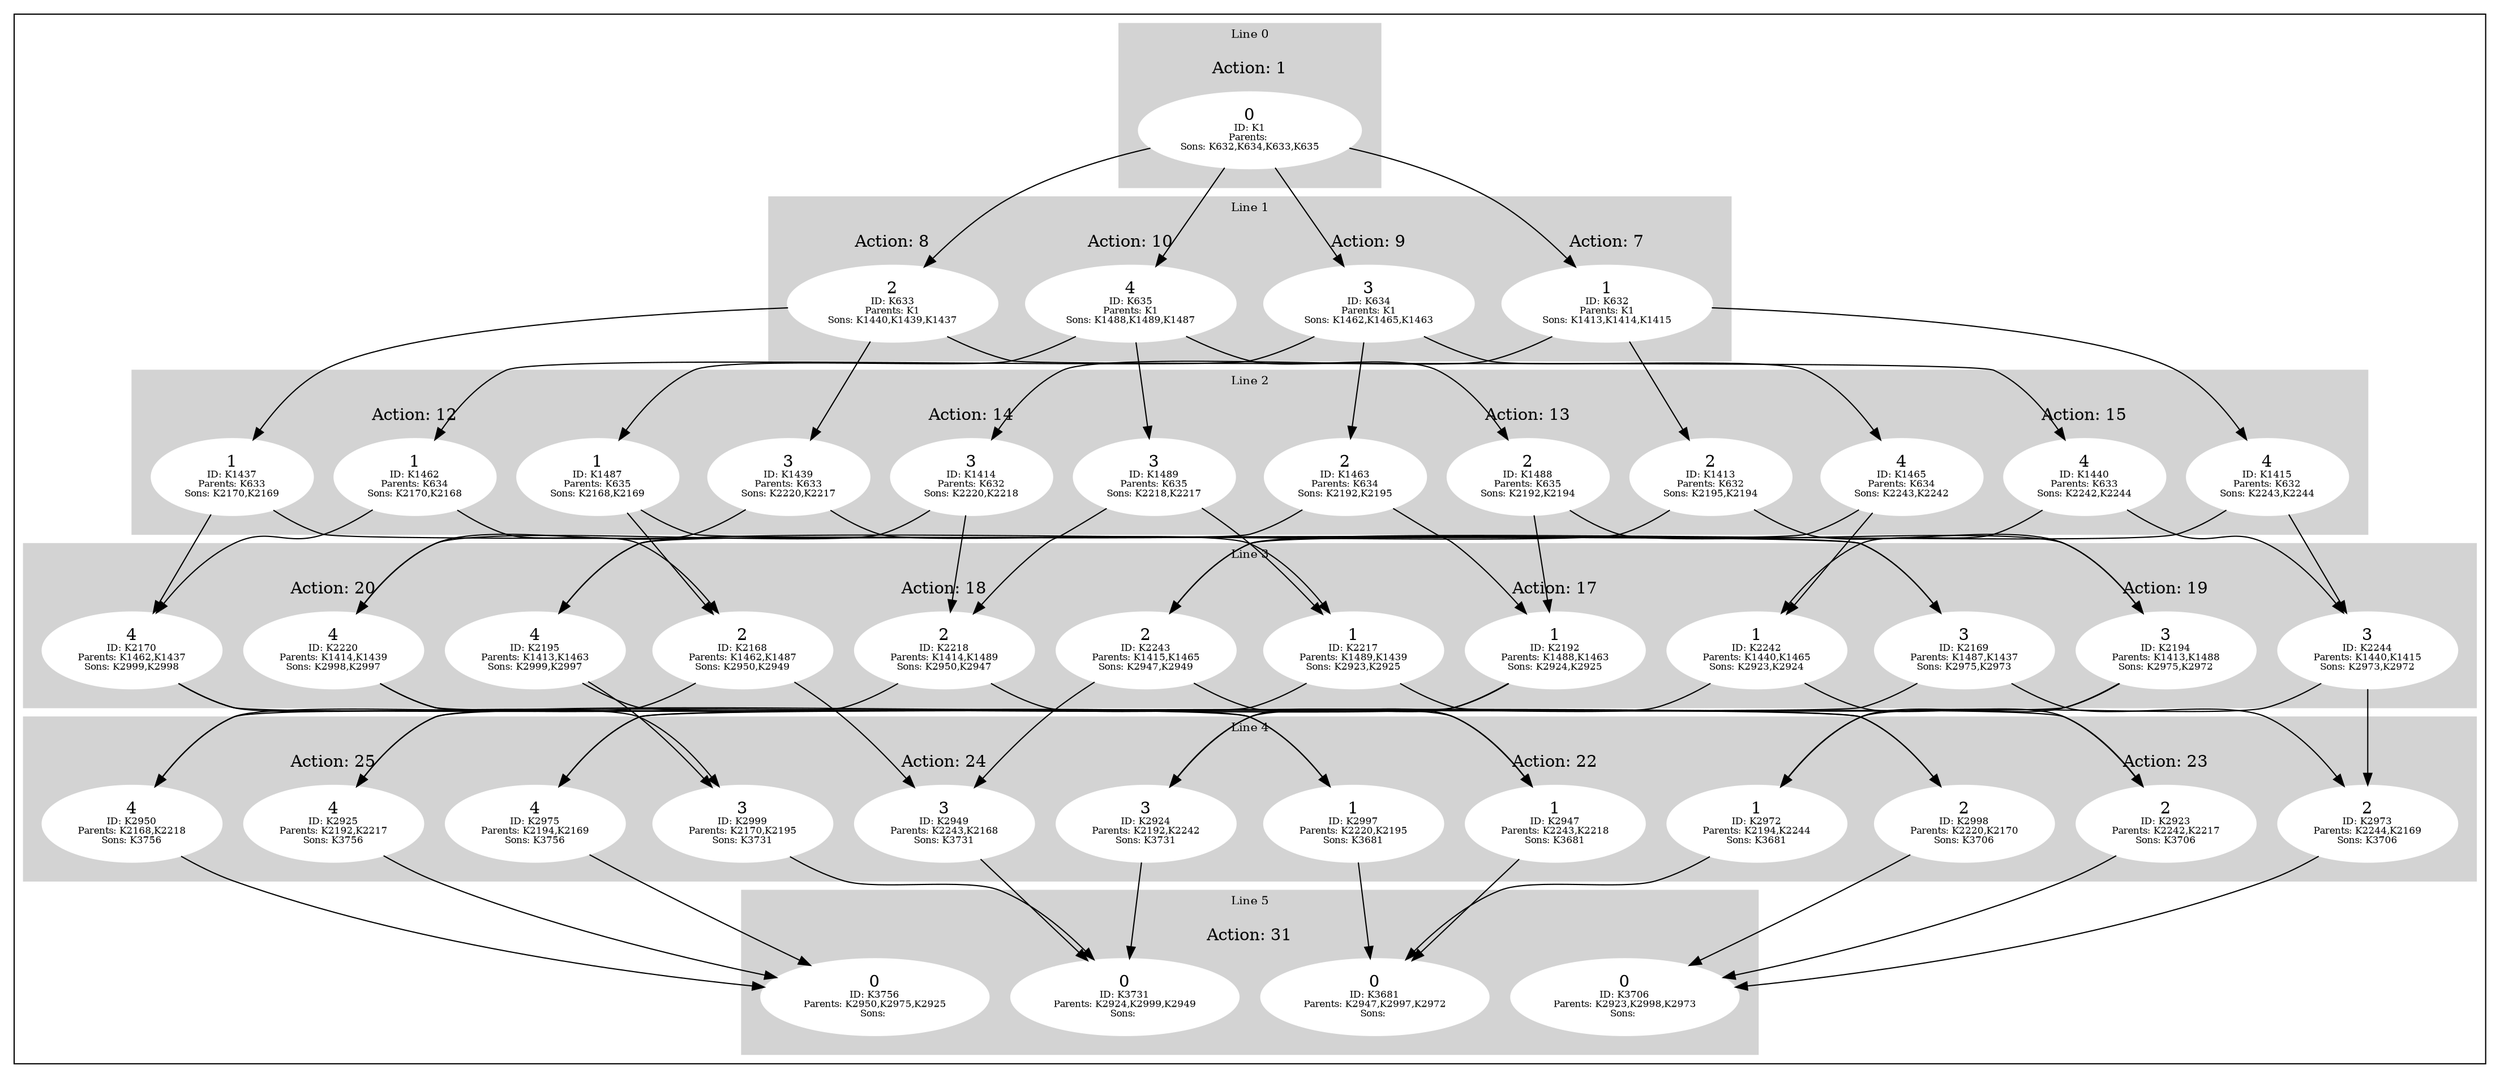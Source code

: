 digraph G {
subgraph cluster_info {
        subgraph cluster_0 {
        style=filled;
        color=lightgrey;
        node [style=filled,color=white];
        subgraph cluster_act_1 {
label = "Action: 1"step_K1 [label=<0<BR /><FONT POINT-SIZE="8">ID: K1</FONT><BR /><FONT POINT-SIZE="8">Parents: </FONT><BR /><FONT POINT-SIZE="8">Sons: K632,K634,K633,K635</FONT>>]
}

        fontsize="10"
        label = "Line 0";
        }

        subgraph cluster_4 {
        style=filled;
        color=lightgrey;
        node [style=filled,color=white];
        subgraph cluster_act_23 {
label = "Action: 23"step_K2923 [label=<2<BR /><FONT POINT-SIZE="8">ID: K2923</FONT><BR /><FONT POINT-SIZE="8">Parents: K2242,K2217</FONT><BR /><FONT POINT-SIZE="8">Sons: K3706</FONT>>]
step_K2998 [label=<2<BR /><FONT POINT-SIZE="8">ID: K2998</FONT><BR /><FONT POINT-SIZE="8">Parents: K2220,K2170</FONT><BR /><FONT POINT-SIZE="8">Sons: K3706</FONT>>]
step_K2973 [label=<2<BR /><FONT POINT-SIZE="8">ID: K2973</FONT><BR /><FONT POINT-SIZE="8">Parents: K2244,K2169</FONT><BR /><FONT POINT-SIZE="8">Sons: K3706</FONT>>]
}
subgraph cluster_act_22 {
label = "Action: 22"step_K2947 [label=<1<BR /><FONT POINT-SIZE="8">ID: K2947</FONT><BR /><FONT POINT-SIZE="8">Parents: K2243,K2218</FONT><BR /><FONT POINT-SIZE="8">Sons: K3681</FONT>>]
step_K2997 [label=<1<BR /><FONT POINT-SIZE="8">ID: K2997</FONT><BR /><FONT POINT-SIZE="8">Parents: K2220,K2195</FONT><BR /><FONT POINT-SIZE="8">Sons: K3681</FONT>>]
step_K2972 [label=<1<BR /><FONT POINT-SIZE="8">ID: K2972</FONT><BR /><FONT POINT-SIZE="8">Parents: K2194,K2244</FONT><BR /><FONT POINT-SIZE="8">Sons: K3681</FONT>>]
}
subgraph cluster_act_22 {
label = "Action: 22"step_K2947 [label=<1<BR /><FONT POINT-SIZE="8">ID: K2947</FONT><BR /><FONT POINT-SIZE="8">Parents: K2243,K2218</FONT><BR /><FONT POINT-SIZE="8">Sons: K3681</FONT>>]
step_K2997 [label=<1<BR /><FONT POINT-SIZE="8">ID: K2997</FONT><BR /><FONT POINT-SIZE="8">Parents: K2220,K2195</FONT><BR /><FONT POINT-SIZE="8">Sons: K3681</FONT>>]
step_K2972 [label=<1<BR /><FONT POINT-SIZE="8">ID: K2972</FONT><BR /><FONT POINT-SIZE="8">Parents: K2194,K2244</FONT><BR /><FONT POINT-SIZE="8">Sons: K3681</FONT>>]
}
subgraph cluster_act_23 {
label = "Action: 23"step_K2923 [label=<2<BR /><FONT POINT-SIZE="8">ID: K2923</FONT><BR /><FONT POINT-SIZE="8">Parents: K2242,K2217</FONT><BR /><FONT POINT-SIZE="8">Sons: K3706</FONT>>]
step_K2998 [label=<2<BR /><FONT POINT-SIZE="8">ID: K2998</FONT><BR /><FONT POINT-SIZE="8">Parents: K2220,K2170</FONT><BR /><FONT POINT-SIZE="8">Sons: K3706</FONT>>]
step_K2973 [label=<2<BR /><FONT POINT-SIZE="8">ID: K2973</FONT><BR /><FONT POINT-SIZE="8">Parents: K2244,K2169</FONT><BR /><FONT POINT-SIZE="8">Sons: K3706</FONT>>]
}
subgraph cluster_act_24 {
label = "Action: 24"step_K2924 [label=<3<BR /><FONT POINT-SIZE="8">ID: K2924</FONT><BR /><FONT POINT-SIZE="8">Parents: K2192,K2242</FONT><BR /><FONT POINT-SIZE="8">Sons: K3731</FONT>>]
step_K2999 [label=<3<BR /><FONT POINT-SIZE="8">ID: K2999</FONT><BR /><FONT POINT-SIZE="8">Parents: K2170,K2195</FONT><BR /><FONT POINT-SIZE="8">Sons: K3731</FONT>>]
step_K2949 [label=<3<BR /><FONT POINT-SIZE="8">ID: K2949</FONT><BR /><FONT POINT-SIZE="8">Parents: K2243,K2168</FONT><BR /><FONT POINT-SIZE="8">Sons: K3731</FONT>>]
}
subgraph cluster_act_24 {
label = "Action: 24"step_K2924 [label=<3<BR /><FONT POINT-SIZE="8">ID: K2924</FONT><BR /><FONT POINT-SIZE="8">Parents: K2192,K2242</FONT><BR /><FONT POINT-SIZE="8">Sons: K3731</FONT>>]
step_K2999 [label=<3<BR /><FONT POINT-SIZE="8">ID: K2999</FONT><BR /><FONT POINT-SIZE="8">Parents: K2170,K2195</FONT><BR /><FONT POINT-SIZE="8">Sons: K3731</FONT>>]
step_K2949 [label=<3<BR /><FONT POINT-SIZE="8">ID: K2949</FONT><BR /><FONT POINT-SIZE="8">Parents: K2243,K2168</FONT><BR /><FONT POINT-SIZE="8">Sons: K3731</FONT>>]
}
subgraph cluster_act_25 {
label = "Action: 25"step_K2950 [label=<4<BR /><FONT POINT-SIZE="8">ID: K2950</FONT><BR /><FONT POINT-SIZE="8">Parents: K2168,K2218</FONT><BR /><FONT POINT-SIZE="8">Sons: K3756</FONT>>]
step_K2975 [label=<4<BR /><FONT POINT-SIZE="8">ID: K2975</FONT><BR /><FONT POINT-SIZE="8">Parents: K2194,K2169</FONT><BR /><FONT POINT-SIZE="8">Sons: K3756</FONT>>]
step_K2925 [label=<4<BR /><FONT POINT-SIZE="8">ID: K2925</FONT><BR /><FONT POINT-SIZE="8">Parents: K2192,K2217</FONT><BR /><FONT POINT-SIZE="8">Sons: K3756</FONT>>]
}
subgraph cluster_act_25 {
label = "Action: 25"step_K2950 [label=<4<BR /><FONT POINT-SIZE="8">ID: K2950</FONT><BR /><FONT POINT-SIZE="8">Parents: K2168,K2218</FONT><BR /><FONT POINT-SIZE="8">Sons: K3756</FONT>>]
step_K2975 [label=<4<BR /><FONT POINT-SIZE="8">ID: K2975</FONT><BR /><FONT POINT-SIZE="8">Parents: K2194,K2169</FONT><BR /><FONT POINT-SIZE="8">Sons: K3756</FONT>>]
step_K2925 [label=<4<BR /><FONT POINT-SIZE="8">ID: K2925</FONT><BR /><FONT POINT-SIZE="8">Parents: K2192,K2217</FONT><BR /><FONT POINT-SIZE="8">Sons: K3756</FONT>>]
}
subgraph cluster_act_25 {
label = "Action: 25"step_K2950 [label=<4<BR /><FONT POINT-SIZE="8">ID: K2950</FONT><BR /><FONT POINT-SIZE="8">Parents: K2168,K2218</FONT><BR /><FONT POINT-SIZE="8">Sons: K3756</FONT>>]
step_K2975 [label=<4<BR /><FONT POINT-SIZE="8">ID: K2975</FONT><BR /><FONT POINT-SIZE="8">Parents: K2194,K2169</FONT><BR /><FONT POINT-SIZE="8">Sons: K3756</FONT>>]
step_K2925 [label=<4<BR /><FONT POINT-SIZE="8">ID: K2925</FONT><BR /><FONT POINT-SIZE="8">Parents: K2192,K2217</FONT><BR /><FONT POINT-SIZE="8">Sons: K3756</FONT>>]
}
subgraph cluster_act_24 {
label = "Action: 24"step_K2924 [label=<3<BR /><FONT POINT-SIZE="8">ID: K2924</FONT><BR /><FONT POINT-SIZE="8">Parents: K2192,K2242</FONT><BR /><FONT POINT-SIZE="8">Sons: K3731</FONT>>]
step_K2999 [label=<3<BR /><FONT POINT-SIZE="8">ID: K2999</FONT><BR /><FONT POINT-SIZE="8">Parents: K2170,K2195</FONT><BR /><FONT POINT-SIZE="8">Sons: K3731</FONT>>]
step_K2949 [label=<3<BR /><FONT POINT-SIZE="8">ID: K2949</FONT><BR /><FONT POINT-SIZE="8">Parents: K2243,K2168</FONT><BR /><FONT POINT-SIZE="8">Sons: K3731</FONT>>]
}
subgraph cluster_act_23 {
label = "Action: 23"step_K2923 [label=<2<BR /><FONT POINT-SIZE="8">ID: K2923</FONT><BR /><FONT POINT-SIZE="8">Parents: K2242,K2217</FONT><BR /><FONT POINT-SIZE="8">Sons: K3706</FONT>>]
step_K2998 [label=<2<BR /><FONT POINT-SIZE="8">ID: K2998</FONT><BR /><FONT POINT-SIZE="8">Parents: K2220,K2170</FONT><BR /><FONT POINT-SIZE="8">Sons: K3706</FONT>>]
step_K2973 [label=<2<BR /><FONT POINT-SIZE="8">ID: K2973</FONT><BR /><FONT POINT-SIZE="8">Parents: K2244,K2169</FONT><BR /><FONT POINT-SIZE="8">Sons: K3706</FONT>>]
}
subgraph cluster_act_22 {
label = "Action: 22"step_K2947 [label=<1<BR /><FONT POINT-SIZE="8">ID: K2947</FONT><BR /><FONT POINT-SIZE="8">Parents: K2243,K2218</FONT><BR /><FONT POINT-SIZE="8">Sons: K3681</FONT>>]
step_K2997 [label=<1<BR /><FONT POINT-SIZE="8">ID: K2997</FONT><BR /><FONT POINT-SIZE="8">Parents: K2220,K2195</FONT><BR /><FONT POINT-SIZE="8">Sons: K3681</FONT>>]
step_K2972 [label=<1<BR /><FONT POINT-SIZE="8">ID: K2972</FONT><BR /><FONT POINT-SIZE="8">Parents: K2194,K2244</FONT><BR /><FONT POINT-SIZE="8">Sons: K3681</FONT>>]
}

        fontsize="10"
        label = "Line 4";
        }

        subgraph cluster_2 {
        style=filled;
        color=lightgrey;
        node [style=filled,color=white];
        subgraph cluster_act_15 {
label = "Action: 15"step_K1440 [label=<4<BR /><FONT POINT-SIZE="8">ID: K1440</FONT><BR /><FONT POINT-SIZE="8">Parents: K633</FONT><BR /><FONT POINT-SIZE="8">Sons: K2242,K2244</FONT>>]
step_K1415 [label=<4<BR /><FONT POINT-SIZE="8">ID: K1415</FONT><BR /><FONT POINT-SIZE="8">Parents: K632</FONT><BR /><FONT POINT-SIZE="8">Sons: K2243,K2244</FONT>>]
step_K1465 [label=<4<BR /><FONT POINT-SIZE="8">ID: K1465</FONT><BR /><FONT POINT-SIZE="8">Parents: K634</FONT><BR /><FONT POINT-SIZE="8">Sons: K2243,K2242</FONT>>]
}
subgraph cluster_act_13 {
label = "Action: 13"step_K1413 [label=<2<BR /><FONT POINT-SIZE="8">ID: K1413</FONT><BR /><FONT POINT-SIZE="8">Parents: K632</FONT><BR /><FONT POINT-SIZE="8">Sons: K2195,K2194</FONT>>]
step_K1488 [label=<2<BR /><FONT POINT-SIZE="8">ID: K1488</FONT><BR /><FONT POINT-SIZE="8">Parents: K635</FONT><BR /><FONT POINT-SIZE="8">Sons: K2192,K2194</FONT>>]
step_K1463 [label=<2<BR /><FONT POINT-SIZE="8">ID: K1463</FONT><BR /><FONT POINT-SIZE="8">Parents: K634</FONT><BR /><FONT POINT-SIZE="8">Sons: K2192,K2195</FONT>>]
}
subgraph cluster_act_14 {
label = "Action: 14"step_K1414 [label=<3<BR /><FONT POINT-SIZE="8">ID: K1414</FONT><BR /><FONT POINT-SIZE="8">Parents: K632</FONT><BR /><FONT POINT-SIZE="8">Sons: K2220,K2218</FONT>>]
step_K1489 [label=<3<BR /><FONT POINT-SIZE="8">ID: K1489</FONT><BR /><FONT POINT-SIZE="8">Parents: K635</FONT><BR /><FONT POINT-SIZE="8">Sons: K2218,K2217</FONT>>]
step_K1439 [label=<3<BR /><FONT POINT-SIZE="8">ID: K1439</FONT><BR /><FONT POINT-SIZE="8">Parents: K633</FONT><BR /><FONT POINT-SIZE="8">Sons: K2220,K2217</FONT>>]
}
subgraph cluster_act_12 {
label = "Action: 12"step_K1462 [label=<1<BR /><FONT POINT-SIZE="8">ID: K1462</FONT><BR /><FONT POINT-SIZE="8">Parents: K634</FONT><BR /><FONT POINT-SIZE="8">Sons: K2170,K2168</FONT>>]
step_K1487 [label=<1<BR /><FONT POINT-SIZE="8">ID: K1487</FONT><BR /><FONT POINT-SIZE="8">Parents: K635</FONT><BR /><FONT POINT-SIZE="8">Sons: K2168,K2169</FONT>>]
step_K1437 [label=<1<BR /><FONT POINT-SIZE="8">ID: K1437</FONT><BR /><FONT POINT-SIZE="8">Parents: K633</FONT><BR /><FONT POINT-SIZE="8">Sons: K2170,K2169</FONT>>]
}
subgraph cluster_act_12 {
label = "Action: 12"step_K1462 [label=<1<BR /><FONT POINT-SIZE="8">ID: K1462</FONT><BR /><FONT POINT-SIZE="8">Parents: K634</FONT><BR /><FONT POINT-SIZE="8">Sons: K2170,K2168</FONT>>]
step_K1487 [label=<1<BR /><FONT POINT-SIZE="8">ID: K1487</FONT><BR /><FONT POINT-SIZE="8">Parents: K635</FONT><BR /><FONT POINT-SIZE="8">Sons: K2168,K2169</FONT>>]
step_K1437 [label=<1<BR /><FONT POINT-SIZE="8">ID: K1437</FONT><BR /><FONT POINT-SIZE="8">Parents: K633</FONT><BR /><FONT POINT-SIZE="8">Sons: K2170,K2169</FONT>>]
}
subgraph cluster_act_12 {
label = "Action: 12"step_K1462 [label=<1<BR /><FONT POINT-SIZE="8">ID: K1462</FONT><BR /><FONT POINT-SIZE="8">Parents: K634</FONT><BR /><FONT POINT-SIZE="8">Sons: K2170,K2168</FONT>>]
step_K1487 [label=<1<BR /><FONT POINT-SIZE="8">ID: K1487</FONT><BR /><FONT POINT-SIZE="8">Parents: K635</FONT><BR /><FONT POINT-SIZE="8">Sons: K2168,K2169</FONT>>]
step_K1437 [label=<1<BR /><FONT POINT-SIZE="8">ID: K1437</FONT><BR /><FONT POINT-SIZE="8">Parents: K633</FONT><BR /><FONT POINT-SIZE="8">Sons: K2170,K2169</FONT>>]
}
subgraph cluster_act_13 {
label = "Action: 13"step_K1413 [label=<2<BR /><FONT POINT-SIZE="8">ID: K1413</FONT><BR /><FONT POINT-SIZE="8">Parents: K632</FONT><BR /><FONT POINT-SIZE="8">Sons: K2195,K2194</FONT>>]
step_K1488 [label=<2<BR /><FONT POINT-SIZE="8">ID: K1488</FONT><BR /><FONT POINT-SIZE="8">Parents: K635</FONT><BR /><FONT POINT-SIZE="8">Sons: K2192,K2194</FONT>>]
step_K1463 [label=<2<BR /><FONT POINT-SIZE="8">ID: K1463</FONT><BR /><FONT POINT-SIZE="8">Parents: K634</FONT><BR /><FONT POINT-SIZE="8">Sons: K2192,K2195</FONT>>]
}
subgraph cluster_act_15 {
label = "Action: 15"step_K1440 [label=<4<BR /><FONT POINT-SIZE="8">ID: K1440</FONT><BR /><FONT POINT-SIZE="8">Parents: K633</FONT><BR /><FONT POINT-SIZE="8">Sons: K2242,K2244</FONT>>]
step_K1415 [label=<4<BR /><FONT POINT-SIZE="8">ID: K1415</FONT><BR /><FONT POINT-SIZE="8">Parents: K632</FONT><BR /><FONT POINT-SIZE="8">Sons: K2243,K2244</FONT>>]
step_K1465 [label=<4<BR /><FONT POINT-SIZE="8">ID: K1465</FONT><BR /><FONT POINT-SIZE="8">Parents: K634</FONT><BR /><FONT POINT-SIZE="8">Sons: K2243,K2242</FONT>>]
}
subgraph cluster_act_14 {
label = "Action: 14"step_K1414 [label=<3<BR /><FONT POINT-SIZE="8">ID: K1414</FONT><BR /><FONT POINT-SIZE="8">Parents: K632</FONT><BR /><FONT POINT-SIZE="8">Sons: K2220,K2218</FONT>>]
step_K1489 [label=<3<BR /><FONT POINT-SIZE="8">ID: K1489</FONT><BR /><FONT POINT-SIZE="8">Parents: K635</FONT><BR /><FONT POINT-SIZE="8">Sons: K2218,K2217</FONT>>]
step_K1439 [label=<3<BR /><FONT POINT-SIZE="8">ID: K1439</FONT><BR /><FONT POINT-SIZE="8">Parents: K633</FONT><BR /><FONT POINT-SIZE="8">Sons: K2220,K2217</FONT>>]
}
subgraph cluster_act_15 {
label = "Action: 15"step_K1440 [label=<4<BR /><FONT POINT-SIZE="8">ID: K1440</FONT><BR /><FONT POINT-SIZE="8">Parents: K633</FONT><BR /><FONT POINT-SIZE="8">Sons: K2242,K2244</FONT>>]
step_K1415 [label=<4<BR /><FONT POINT-SIZE="8">ID: K1415</FONT><BR /><FONT POINT-SIZE="8">Parents: K632</FONT><BR /><FONT POINT-SIZE="8">Sons: K2243,K2244</FONT>>]
step_K1465 [label=<4<BR /><FONT POINT-SIZE="8">ID: K1465</FONT><BR /><FONT POINT-SIZE="8">Parents: K634</FONT><BR /><FONT POINT-SIZE="8">Sons: K2243,K2242</FONT>>]
}
subgraph cluster_act_14 {
label = "Action: 14"step_K1414 [label=<3<BR /><FONT POINT-SIZE="8">ID: K1414</FONT><BR /><FONT POINT-SIZE="8">Parents: K632</FONT><BR /><FONT POINT-SIZE="8">Sons: K2220,K2218</FONT>>]
step_K1489 [label=<3<BR /><FONT POINT-SIZE="8">ID: K1489</FONT><BR /><FONT POINT-SIZE="8">Parents: K635</FONT><BR /><FONT POINT-SIZE="8">Sons: K2218,K2217</FONT>>]
step_K1439 [label=<3<BR /><FONT POINT-SIZE="8">ID: K1439</FONT><BR /><FONT POINT-SIZE="8">Parents: K633</FONT><BR /><FONT POINT-SIZE="8">Sons: K2220,K2217</FONT>>]
}
subgraph cluster_act_13 {
label = "Action: 13"step_K1413 [label=<2<BR /><FONT POINT-SIZE="8">ID: K1413</FONT><BR /><FONT POINT-SIZE="8">Parents: K632</FONT><BR /><FONT POINT-SIZE="8">Sons: K2195,K2194</FONT>>]
step_K1488 [label=<2<BR /><FONT POINT-SIZE="8">ID: K1488</FONT><BR /><FONT POINT-SIZE="8">Parents: K635</FONT><BR /><FONT POINT-SIZE="8">Sons: K2192,K2194</FONT>>]
step_K1463 [label=<2<BR /><FONT POINT-SIZE="8">ID: K1463</FONT><BR /><FONT POINT-SIZE="8">Parents: K634</FONT><BR /><FONT POINT-SIZE="8">Sons: K2192,K2195</FONT>>]
}

        fontsize="10"
        label = "Line 2";
        }

        subgraph cluster_3 {
        style=filled;
        color=lightgrey;
        node [style=filled,color=white];
        subgraph cluster_act_20 {
label = "Action: 20"step_K2220 [label=<4<BR /><FONT POINT-SIZE="8">ID: K2220</FONT><BR /><FONT POINT-SIZE="8">Parents: K1414,K1439</FONT><BR /><FONT POINT-SIZE="8">Sons: K2998,K2997</FONT>>]
step_K2170 [label=<4<BR /><FONT POINT-SIZE="8">ID: K2170</FONT><BR /><FONT POINT-SIZE="8">Parents: K1462,K1437</FONT><BR /><FONT POINT-SIZE="8">Sons: K2999,K2998</FONT>>]
step_K2195 [label=<4<BR /><FONT POINT-SIZE="8">ID: K2195</FONT><BR /><FONT POINT-SIZE="8">Parents: K1413,K1463</FONT><BR /><FONT POINT-SIZE="8">Sons: K2999,K2997</FONT>>]
}
subgraph cluster_act_19 {
label = "Action: 19"step_K2194 [label=<3<BR /><FONT POINT-SIZE="8">ID: K2194</FONT><BR /><FONT POINT-SIZE="8">Parents: K1413,K1488</FONT><BR /><FONT POINT-SIZE="8">Sons: K2975,K2972</FONT>>]
step_K2244 [label=<3<BR /><FONT POINT-SIZE="8">ID: K2244</FONT><BR /><FONT POINT-SIZE="8">Parents: K1440,K1415</FONT><BR /><FONT POINT-SIZE="8">Sons: K2973,K2972</FONT>>]
step_K2169 [label=<3<BR /><FONT POINT-SIZE="8">ID: K2169</FONT><BR /><FONT POINT-SIZE="8">Parents: K1487,K1437</FONT><BR /><FONT POINT-SIZE="8">Sons: K2975,K2973</FONT>>]
}
subgraph cluster_act_17 {
label = "Action: 17"step_K2192 [label=<1<BR /><FONT POINT-SIZE="8">ID: K2192</FONT><BR /><FONT POINT-SIZE="8">Parents: K1488,K1463</FONT><BR /><FONT POINT-SIZE="8">Sons: K2924,K2925</FONT>>]
step_K2242 [label=<1<BR /><FONT POINT-SIZE="8">ID: K2242</FONT><BR /><FONT POINT-SIZE="8">Parents: K1440,K1465</FONT><BR /><FONT POINT-SIZE="8">Sons: K2923,K2924</FONT>>]
step_K2217 [label=<1<BR /><FONT POINT-SIZE="8">ID: K2217</FONT><BR /><FONT POINT-SIZE="8">Parents: K1489,K1439</FONT><BR /><FONT POINT-SIZE="8">Sons: K2923,K2925</FONT>>]
}
subgraph cluster_act_18 {
label = "Action: 18"step_K2243 [label=<2<BR /><FONT POINT-SIZE="8">ID: K2243</FONT><BR /><FONT POINT-SIZE="8">Parents: K1415,K1465</FONT><BR /><FONT POINT-SIZE="8">Sons: K2947,K2949</FONT>>]
step_K2168 [label=<2<BR /><FONT POINT-SIZE="8">ID: K2168</FONT><BR /><FONT POINT-SIZE="8">Parents: K1462,K1487</FONT><BR /><FONT POINT-SIZE="8">Sons: K2950,K2949</FONT>>]
step_K2218 [label=<2<BR /><FONT POINT-SIZE="8">ID: K2218</FONT><BR /><FONT POINT-SIZE="8">Parents: K1414,K1489</FONT><BR /><FONT POINT-SIZE="8">Sons: K2950,K2947</FONT>>]
}
subgraph cluster_act_18 {
label = "Action: 18"step_K2243 [label=<2<BR /><FONT POINT-SIZE="8">ID: K2243</FONT><BR /><FONT POINT-SIZE="8">Parents: K1415,K1465</FONT><BR /><FONT POINT-SIZE="8">Sons: K2947,K2949</FONT>>]
step_K2168 [label=<2<BR /><FONT POINT-SIZE="8">ID: K2168</FONT><BR /><FONT POINT-SIZE="8">Parents: K1462,K1487</FONT><BR /><FONT POINT-SIZE="8">Sons: K2950,K2949</FONT>>]
step_K2218 [label=<2<BR /><FONT POINT-SIZE="8">ID: K2218</FONT><BR /><FONT POINT-SIZE="8">Parents: K1414,K1489</FONT><BR /><FONT POINT-SIZE="8">Sons: K2950,K2947</FONT>>]
}
subgraph cluster_act_19 {
label = "Action: 19"step_K2194 [label=<3<BR /><FONT POINT-SIZE="8">ID: K2194</FONT><BR /><FONT POINT-SIZE="8">Parents: K1413,K1488</FONT><BR /><FONT POINT-SIZE="8">Sons: K2975,K2972</FONT>>]
step_K2244 [label=<3<BR /><FONT POINT-SIZE="8">ID: K2244</FONT><BR /><FONT POINT-SIZE="8">Parents: K1440,K1415</FONT><BR /><FONT POINT-SIZE="8">Sons: K2973,K2972</FONT>>]
step_K2169 [label=<3<BR /><FONT POINT-SIZE="8">ID: K2169</FONT><BR /><FONT POINT-SIZE="8">Parents: K1487,K1437</FONT><BR /><FONT POINT-SIZE="8">Sons: K2975,K2973</FONT>>]
}
subgraph cluster_act_20 {
label = "Action: 20"step_K2220 [label=<4<BR /><FONT POINT-SIZE="8">ID: K2220</FONT><BR /><FONT POINT-SIZE="8">Parents: K1414,K1439</FONT><BR /><FONT POINT-SIZE="8">Sons: K2998,K2997</FONT>>]
step_K2170 [label=<4<BR /><FONT POINT-SIZE="8">ID: K2170</FONT><BR /><FONT POINT-SIZE="8">Parents: K1462,K1437</FONT><BR /><FONT POINT-SIZE="8">Sons: K2999,K2998</FONT>>]
step_K2195 [label=<4<BR /><FONT POINT-SIZE="8">ID: K2195</FONT><BR /><FONT POINT-SIZE="8">Parents: K1413,K1463</FONT><BR /><FONT POINT-SIZE="8">Sons: K2999,K2997</FONT>>]
}
subgraph cluster_act_17 {
label = "Action: 17"step_K2192 [label=<1<BR /><FONT POINT-SIZE="8">ID: K2192</FONT><BR /><FONT POINT-SIZE="8">Parents: K1488,K1463</FONT><BR /><FONT POINT-SIZE="8">Sons: K2924,K2925</FONT>>]
step_K2242 [label=<1<BR /><FONT POINT-SIZE="8">ID: K2242</FONT><BR /><FONT POINT-SIZE="8">Parents: K1440,K1465</FONT><BR /><FONT POINT-SIZE="8">Sons: K2923,K2924</FONT>>]
step_K2217 [label=<1<BR /><FONT POINT-SIZE="8">ID: K2217</FONT><BR /><FONT POINT-SIZE="8">Parents: K1489,K1439</FONT><BR /><FONT POINT-SIZE="8">Sons: K2923,K2925</FONT>>]
}
subgraph cluster_act_20 {
label = "Action: 20"step_K2220 [label=<4<BR /><FONT POINT-SIZE="8">ID: K2220</FONT><BR /><FONT POINT-SIZE="8">Parents: K1414,K1439</FONT><BR /><FONT POINT-SIZE="8">Sons: K2998,K2997</FONT>>]
step_K2170 [label=<4<BR /><FONT POINT-SIZE="8">ID: K2170</FONT><BR /><FONT POINT-SIZE="8">Parents: K1462,K1437</FONT><BR /><FONT POINT-SIZE="8">Sons: K2999,K2998</FONT>>]
step_K2195 [label=<4<BR /><FONT POINT-SIZE="8">ID: K2195</FONT><BR /><FONT POINT-SIZE="8">Parents: K1413,K1463</FONT><BR /><FONT POINT-SIZE="8">Sons: K2999,K2997</FONT>>]
}
subgraph cluster_act_18 {
label = "Action: 18"step_K2243 [label=<2<BR /><FONT POINT-SIZE="8">ID: K2243</FONT><BR /><FONT POINT-SIZE="8">Parents: K1415,K1465</FONT><BR /><FONT POINT-SIZE="8">Sons: K2947,K2949</FONT>>]
step_K2168 [label=<2<BR /><FONT POINT-SIZE="8">ID: K2168</FONT><BR /><FONT POINT-SIZE="8">Parents: K1462,K1487</FONT><BR /><FONT POINT-SIZE="8">Sons: K2950,K2949</FONT>>]
step_K2218 [label=<2<BR /><FONT POINT-SIZE="8">ID: K2218</FONT><BR /><FONT POINT-SIZE="8">Parents: K1414,K1489</FONT><BR /><FONT POINT-SIZE="8">Sons: K2950,K2947</FONT>>]
}
subgraph cluster_act_19 {
label = "Action: 19"step_K2194 [label=<3<BR /><FONT POINT-SIZE="8">ID: K2194</FONT><BR /><FONT POINT-SIZE="8">Parents: K1413,K1488</FONT><BR /><FONT POINT-SIZE="8">Sons: K2975,K2972</FONT>>]
step_K2244 [label=<3<BR /><FONT POINT-SIZE="8">ID: K2244</FONT><BR /><FONT POINT-SIZE="8">Parents: K1440,K1415</FONT><BR /><FONT POINT-SIZE="8">Sons: K2973,K2972</FONT>>]
step_K2169 [label=<3<BR /><FONT POINT-SIZE="8">ID: K2169</FONT><BR /><FONT POINT-SIZE="8">Parents: K1487,K1437</FONT><BR /><FONT POINT-SIZE="8">Sons: K2975,K2973</FONT>>]
}
subgraph cluster_act_17 {
label = "Action: 17"step_K2192 [label=<1<BR /><FONT POINT-SIZE="8">ID: K2192</FONT><BR /><FONT POINT-SIZE="8">Parents: K1488,K1463</FONT><BR /><FONT POINT-SIZE="8">Sons: K2924,K2925</FONT>>]
step_K2242 [label=<1<BR /><FONT POINT-SIZE="8">ID: K2242</FONT><BR /><FONT POINT-SIZE="8">Parents: K1440,K1465</FONT><BR /><FONT POINT-SIZE="8">Sons: K2923,K2924</FONT>>]
step_K2217 [label=<1<BR /><FONT POINT-SIZE="8">ID: K2217</FONT><BR /><FONT POINT-SIZE="8">Parents: K1489,K1439</FONT><BR /><FONT POINT-SIZE="8">Sons: K2923,K2925</FONT>>]
}

        fontsize="10"
        label = "Line 3";
        }

        subgraph cluster_5 {
        style=filled;
        color=lightgrey;
        node [style=filled,color=white];
        subgraph cluster_act_31 {
label = "Action: 31"step_K3731 [label=<0<BR /><FONT POINT-SIZE="8">ID: K3731</FONT><BR /><FONT POINT-SIZE="8">Parents: K2924,K2999,K2949</FONT><BR /><FONT POINT-SIZE="8">Sons: </FONT>>]
step_K3756 [label=<0<BR /><FONT POINT-SIZE="8">ID: K3756</FONT><BR /><FONT POINT-SIZE="8">Parents: K2950,K2975,K2925</FONT><BR /><FONT POINT-SIZE="8">Sons: </FONT>>]
step_K3681 [label=<0<BR /><FONT POINT-SIZE="8">ID: K3681</FONT><BR /><FONT POINT-SIZE="8">Parents: K2947,K2997,K2972</FONT><BR /><FONT POINT-SIZE="8">Sons: </FONT>>]
step_K3706 [label=<0<BR /><FONT POINT-SIZE="8">ID: K3706</FONT><BR /><FONT POINT-SIZE="8">Parents: K2923,K2998,K2973</FONT><BR /><FONT POINT-SIZE="8">Sons: </FONT>>]
}
subgraph cluster_act_31 {
label = "Action: 31"step_K3731 [label=<0<BR /><FONT POINT-SIZE="8">ID: K3731</FONT><BR /><FONT POINT-SIZE="8">Parents: K2924,K2999,K2949</FONT><BR /><FONT POINT-SIZE="8">Sons: </FONT>>]
step_K3756 [label=<0<BR /><FONT POINT-SIZE="8">ID: K3756</FONT><BR /><FONT POINT-SIZE="8">Parents: K2950,K2975,K2925</FONT><BR /><FONT POINT-SIZE="8">Sons: </FONT>>]
step_K3681 [label=<0<BR /><FONT POINT-SIZE="8">ID: K3681</FONT><BR /><FONT POINT-SIZE="8">Parents: K2947,K2997,K2972</FONT><BR /><FONT POINT-SIZE="8">Sons: </FONT>>]
step_K3706 [label=<0<BR /><FONT POINT-SIZE="8">ID: K3706</FONT><BR /><FONT POINT-SIZE="8">Parents: K2923,K2998,K2973</FONT><BR /><FONT POINT-SIZE="8">Sons: </FONT>>]
}
subgraph cluster_act_31 {
label = "Action: 31"step_K3731 [label=<0<BR /><FONT POINT-SIZE="8">ID: K3731</FONT><BR /><FONT POINT-SIZE="8">Parents: K2924,K2999,K2949</FONT><BR /><FONT POINT-SIZE="8">Sons: </FONT>>]
step_K3756 [label=<0<BR /><FONT POINT-SIZE="8">ID: K3756</FONT><BR /><FONT POINT-SIZE="8">Parents: K2950,K2975,K2925</FONT><BR /><FONT POINT-SIZE="8">Sons: </FONT>>]
step_K3681 [label=<0<BR /><FONT POINT-SIZE="8">ID: K3681</FONT><BR /><FONT POINT-SIZE="8">Parents: K2947,K2997,K2972</FONT><BR /><FONT POINT-SIZE="8">Sons: </FONT>>]
step_K3706 [label=<0<BR /><FONT POINT-SIZE="8">ID: K3706</FONT><BR /><FONT POINT-SIZE="8">Parents: K2923,K2998,K2973</FONT><BR /><FONT POINT-SIZE="8">Sons: </FONT>>]
}
subgraph cluster_act_31 {
label = "Action: 31"step_K3731 [label=<0<BR /><FONT POINT-SIZE="8">ID: K3731</FONT><BR /><FONT POINT-SIZE="8">Parents: K2924,K2999,K2949</FONT><BR /><FONT POINT-SIZE="8">Sons: </FONT>>]
step_K3756 [label=<0<BR /><FONT POINT-SIZE="8">ID: K3756</FONT><BR /><FONT POINT-SIZE="8">Parents: K2950,K2975,K2925</FONT><BR /><FONT POINT-SIZE="8">Sons: </FONT>>]
step_K3681 [label=<0<BR /><FONT POINT-SIZE="8">ID: K3681</FONT><BR /><FONT POINT-SIZE="8">Parents: K2947,K2997,K2972</FONT><BR /><FONT POINT-SIZE="8">Sons: </FONT>>]
step_K3706 [label=<0<BR /><FONT POINT-SIZE="8">ID: K3706</FONT><BR /><FONT POINT-SIZE="8">Parents: K2923,K2998,K2973</FONT><BR /><FONT POINT-SIZE="8">Sons: </FONT>>]
}

        fontsize="10"
        label = "Line 5";
        }

        subgraph cluster_1 {
        style=filled;
        color=lightgrey;
        node [style=filled,color=white];
        subgraph cluster_act_7 {
label = "Action: 7"step_K632 [label=<1<BR /><FONT POINT-SIZE="8">ID: K632</FONT><BR /><FONT POINT-SIZE="8">Parents: K1</FONT><BR /><FONT POINT-SIZE="8">Sons: K1413,K1414,K1415</FONT>>]
}
subgraph cluster_act_9 {
label = "Action: 9"step_K634 [label=<3<BR /><FONT POINT-SIZE="8">ID: K634</FONT><BR /><FONT POINT-SIZE="8">Parents: K1</FONT><BR /><FONT POINT-SIZE="8">Sons: K1462,K1465,K1463</FONT>>]
}
subgraph cluster_act_8 {
label = "Action: 8"step_K633 [label=<2<BR /><FONT POINT-SIZE="8">ID: K633</FONT><BR /><FONT POINT-SIZE="8">Parents: K1</FONT><BR /><FONT POINT-SIZE="8">Sons: K1440,K1439,K1437</FONT>>]
}
subgraph cluster_act_10 {
label = "Action: 10"step_K635 [label=<4<BR /><FONT POINT-SIZE="8">ID: K635</FONT><BR /><FONT POINT-SIZE="8">Parents: K1</FONT><BR /><FONT POINT-SIZE="8">Sons: K1488,K1489,K1487</FONT>>]
}

        fontsize="10"
        label = "Line 1";
        }
step_K1463 -> step_K2192; 
step_K1414 -> step_K2220; 
step_K2975 -> step_K3756; 
step_K1 -> step_K635; 
step_K2169 -> step_K2973; 
step_K1489 -> step_K2218; 
step_K2923 -> step_K3706; 
step_K2949 -> step_K3731; 
step_K2192 -> step_K2924; 
step_K2217 -> step_K2925; 
step_K2950 -> step_K3756; 
step_K2243 -> step_K2947; 
step_K1462 -> step_K2168; 
step_K1437 -> step_K2170; 
step_K2192 -> step_K2925; 
step_K2170 -> step_K2998; 
step_K2947 -> step_K3681; 
step_K635 -> step_K1488; 
step_K2169 -> step_K2975; 
step_K1465 -> step_K2243; 
step_K1415 -> step_K2244; 
step_K2242 -> step_K2923; 
step_K2218 -> step_K2947; 
step_K633 -> step_K1440; 
step_K632 -> step_K1413; 
step_K634 -> step_K1465; 
step_K2195 -> step_K2999; 
step_K1437 -> step_K2169; 
step_K2194 -> step_K2972; 
step_K633 -> step_K1437; 
step_K1 -> step_K634; 
step_K2220 -> step_K2997; 
step_K2170 -> step_K2999; 
step_K1463 -> step_K2195; 
step_K2195 -> step_K2997; 
step_K1487 -> step_K2168; 
step_K1488 -> step_K2194; 
step_K632 -> step_K1414; 
step_K2242 -> step_K2924; 
step_K1439 -> step_K2217; 
step_K2168 -> step_K2950; 
step_K2925 -> step_K3756; 
step_K1440 -> step_K2242; 
step_K2194 -> step_K2975; 
step_K2972 -> step_K3681; 
step_K1488 -> step_K2192; 
step_K2244 -> step_K2973; 
step_K2998 -> step_K3706; 
step_K635 -> step_K1489; 
step_K633 -> step_K1439; 
step_K2243 -> step_K2949; 
step_K634 -> step_K1462; 
step_K2924 -> step_K3731; 
step_K634 -> step_K1463; 
step_K2220 -> step_K2998; 
step_K1413 -> step_K2194; 
step_K1487 -> step_K2169; 
step_K2973 -> step_K3706; 
step_K2218 -> step_K2950; 
step_K1440 -> step_K2244; 
step_K632 -> step_K1415; 
step_K1 -> step_K632; 
step_K1415 -> step_K2243; 
step_K1 -> step_K633; 
step_K1439 -> step_K2220; 
step_K1462 -> step_K2170; 
step_K635 -> step_K1487; 
step_K2168 -> step_K2949; 
step_K1413 -> step_K2195; 
step_K1489 -> step_K2217; 
step_K2999 -> step_K3731; 
step_K2244 -> step_K2972; 
step_K1414 -> step_K2218; 
step_K1465 -> step_K2242; 
step_K2997 -> step_K3681; 
step_K2217 -> step_K2923; 
}}